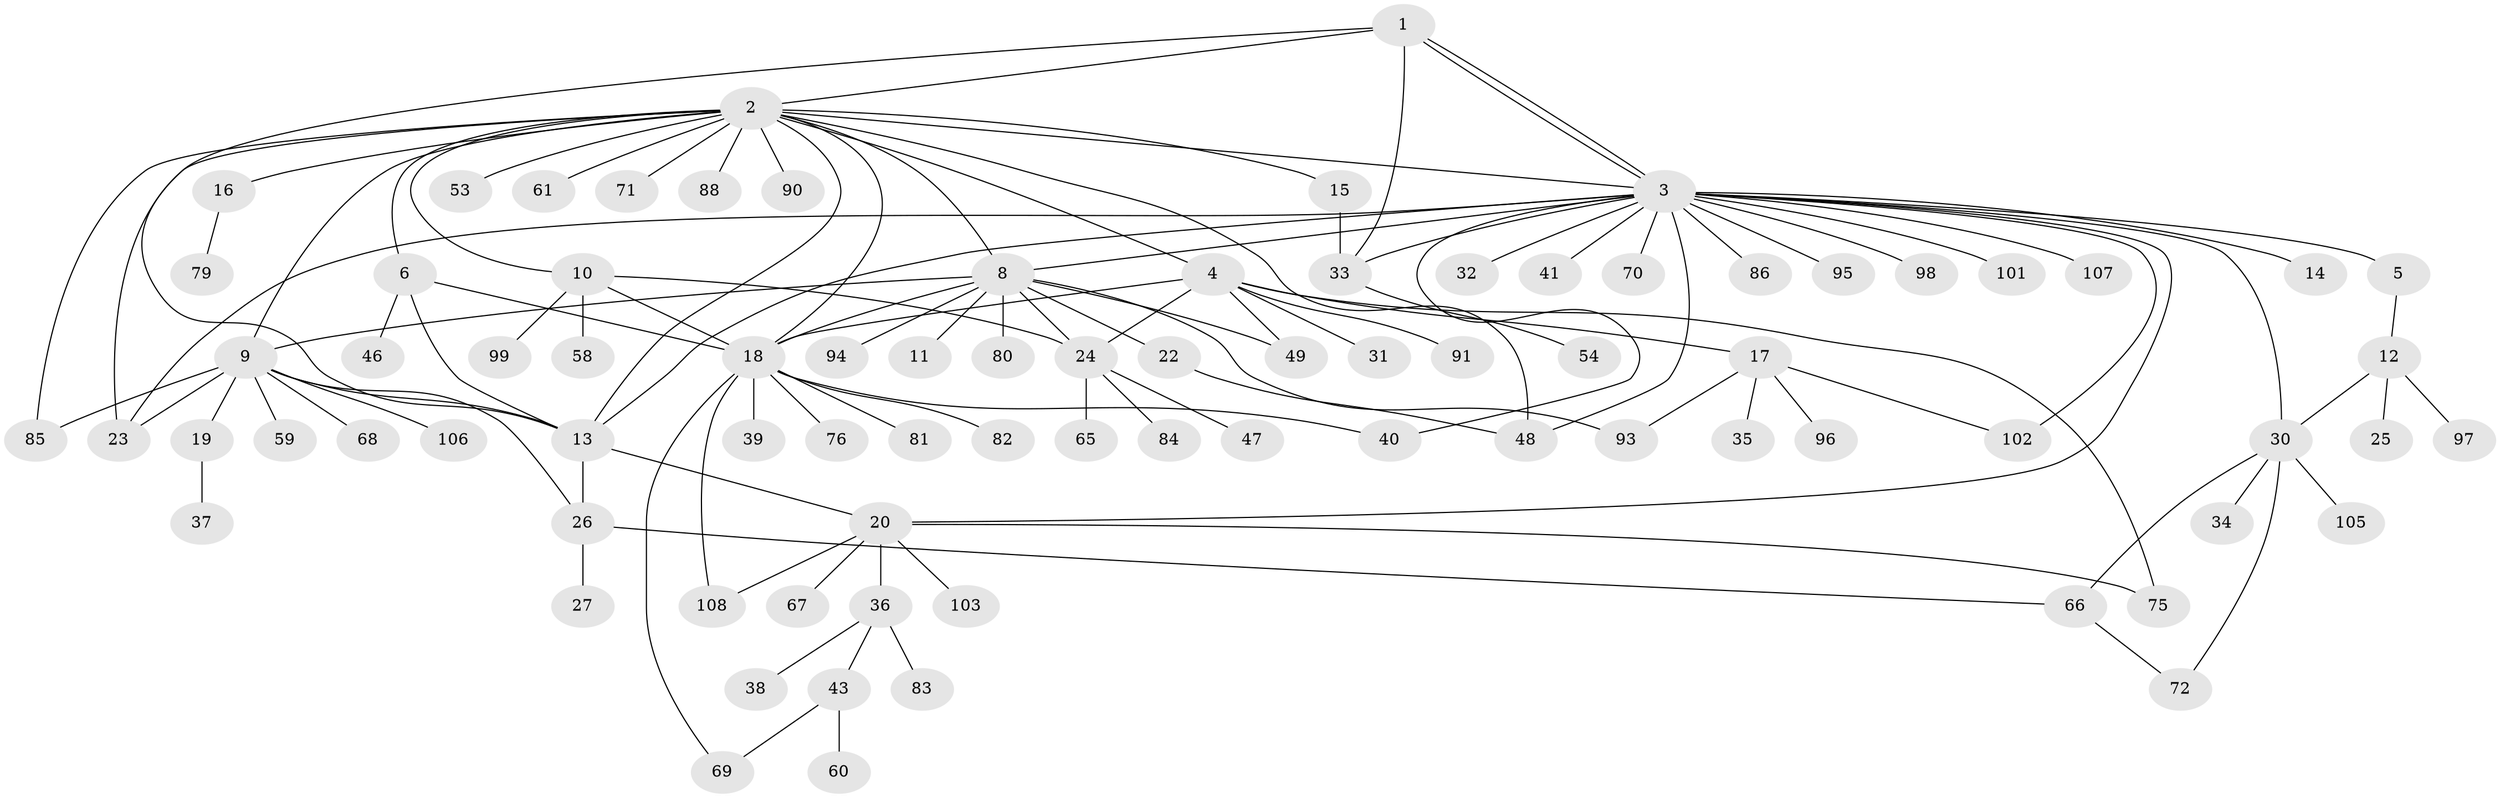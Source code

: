 // original degree distribution, {6: 0.009174311926605505, 22: 0.01834862385321101, 9: 0.009174311926605505, 2: 0.22935779816513763, 4: 0.045871559633027525, 1: 0.5229357798165137, 11: 0.027522935779816515, 5: 0.06422018348623854, 7: 0.01834862385321101, 3: 0.05504587155963303}
// Generated by graph-tools (version 1.1) at 2025/41/03/06/25 10:41:47]
// undirected, 83 vertices, 115 edges
graph export_dot {
graph [start="1"]
  node [color=gray90,style=filled];
  1 [super="+56"];
  2 [super="+29"];
  3 [super="+100"];
  4 [super="+7"];
  5;
  6;
  8 [super="+42"];
  9 [super="+87"];
  10 [super="+89"];
  11;
  12 [super="+52"];
  13 [super="+57"];
  14;
  15;
  16;
  17 [super="+21"];
  18 [super="+28"];
  19 [super="+51"];
  20 [super="+55"];
  22;
  23 [super="+62"];
  24 [super="+64"];
  25;
  26 [super="+63"];
  27 [super="+78"];
  30 [super="+45"];
  31;
  32;
  33 [super="+50"];
  34;
  35;
  36;
  37;
  38;
  39;
  40;
  41 [super="+74"];
  43 [super="+44"];
  46;
  47;
  48 [super="+77"];
  49;
  53;
  54 [super="+109"];
  58;
  59;
  60;
  61;
  65;
  66 [super="+73"];
  67;
  68;
  69;
  70;
  71;
  72;
  75 [super="+92"];
  76;
  79 [super="+104"];
  80;
  81;
  82;
  83;
  84;
  85;
  86;
  88;
  90;
  91;
  93;
  94;
  95;
  96;
  97;
  98;
  99;
  101;
  102;
  103;
  105;
  106;
  107;
  108;
  1 -- 2;
  1 -- 3;
  1 -- 3;
  1 -- 13;
  1 -- 33;
  2 -- 3;
  2 -- 4;
  2 -- 6;
  2 -- 8;
  2 -- 9;
  2 -- 10;
  2 -- 15;
  2 -- 16;
  2 -- 18 [weight=2];
  2 -- 23;
  2 -- 48;
  2 -- 53;
  2 -- 61;
  2 -- 71;
  2 -- 85;
  2 -- 88;
  2 -- 90;
  2 -- 13;
  3 -- 5;
  3 -- 14;
  3 -- 20;
  3 -- 23;
  3 -- 32;
  3 -- 33;
  3 -- 40;
  3 -- 41;
  3 -- 70;
  3 -- 86;
  3 -- 95;
  3 -- 98;
  3 -- 101;
  3 -- 102;
  3 -- 107;
  3 -- 30;
  3 -- 8;
  3 -- 13;
  3 -- 48;
  4 -- 17;
  4 -- 24;
  4 -- 31;
  4 -- 49;
  4 -- 75;
  4 -- 91;
  4 -- 18;
  5 -- 12;
  6 -- 13;
  6 -- 46;
  6 -- 18;
  8 -- 9;
  8 -- 11;
  8 -- 22;
  8 -- 24;
  8 -- 49;
  8 -- 80;
  8 -- 93;
  8 -- 94;
  8 -- 18;
  9 -- 13;
  9 -- 19;
  9 -- 23;
  9 -- 26;
  9 -- 59;
  9 -- 68;
  9 -- 85;
  9 -- 106;
  10 -- 58;
  10 -- 99;
  10 -- 24;
  10 -- 18;
  12 -- 25;
  12 -- 30;
  12 -- 97;
  13 -- 20;
  13 -- 26;
  15 -- 33;
  16 -- 79;
  17 -- 93;
  17 -- 96;
  17 -- 102;
  17 -- 35;
  18 -- 76;
  18 -- 81;
  18 -- 69;
  18 -- 39;
  18 -- 40;
  18 -- 108;
  18 -- 82;
  19 -- 37;
  20 -- 36;
  20 -- 67;
  20 -- 75;
  20 -- 103;
  20 -- 108;
  22 -- 48;
  24 -- 47;
  24 -- 65;
  24 -- 84;
  26 -- 27;
  26 -- 66;
  30 -- 34;
  30 -- 72;
  30 -- 105;
  30 -- 66;
  33 -- 54;
  36 -- 38;
  36 -- 43;
  36 -- 83;
  43 -- 60;
  43 -- 69;
  66 -- 72;
}
